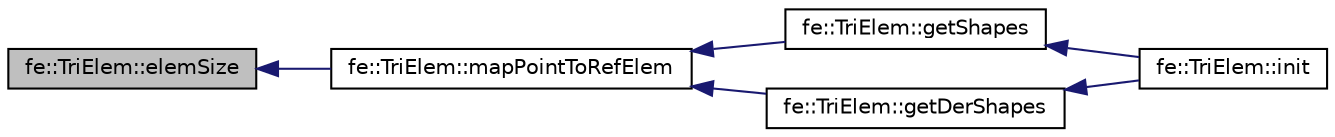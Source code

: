 digraph "fe::TriElem::elemSize"
{
  edge [fontname="Helvetica",fontsize="10",labelfontname="Helvetica",labelfontsize="10"];
  node [fontname="Helvetica",fontsize="10",shape=record];
  rankdir="LR";
  Node3 [label="fe::TriElem::elemSize",height=0.2,width=0.4,color="black", fillcolor="grey75", style="filled", fontcolor="black"];
  Node3 -> Node4 [dir="back",color="midnightblue",fontsize="10",style="solid",fontname="Helvetica"];
  Node4 [label="fe::TriElem::mapPointToRefElem",height=0.2,width=0.4,color="black", fillcolor="white", style="filled",URL="$classfe_1_1TriElem.html#a9e3380f82b208f8980631e4751330e61",tooltip="Maps point p in a given element to the reference element. "];
  Node4 -> Node5 [dir="back",color="midnightblue",fontsize="10",style="solid",fontname="Helvetica"];
  Node5 [label="fe::TriElem::getShapes",height=0.2,width=0.4,color="black", fillcolor="white", style="filled",URL="$classfe_1_1TriElem.html#a937683aa8b53867fc5ef0205ed3932de",tooltip="Returns the values of shape function at point p. "];
  Node5 -> Node6 [dir="back",color="midnightblue",fontsize="10",style="solid",fontname="Helvetica"];
  Node6 [label="fe::TriElem::init",height=0.2,width=0.4,color="black", fillcolor="white", style="filled",URL="$classfe_1_1TriElem.html#ababf2fd56dbfa0d40e8808ee6526c5f2",tooltip="Compute the quadrature points for triangle element. "];
  Node4 -> Node7 [dir="back",color="midnightblue",fontsize="10",style="solid",fontname="Helvetica"];
  Node7 [label="fe::TriElem::getDerShapes",height=0.2,width=0.4,color="black", fillcolor="white", style="filled",URL="$classfe_1_1TriElem.html#a8fabf5a4f4cd6399f35a17a9f9f4ca67",tooltip="Returns the values of derivative of shape function at point p. "];
  Node7 -> Node6 [dir="back",color="midnightblue",fontsize="10",style="solid",fontname="Helvetica"];
}
